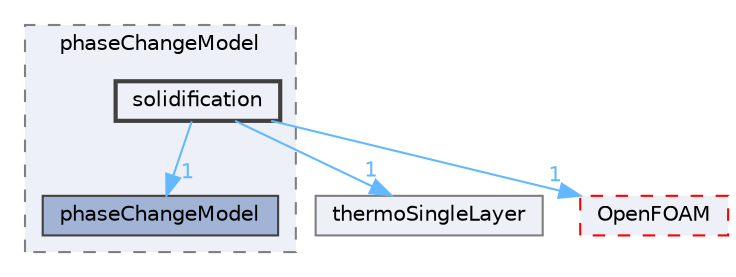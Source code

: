 digraph "src/regionModels/surfaceFilmModels/submodels/thermo/phaseChangeModel/solidification"
{
 // LATEX_PDF_SIZE
  bgcolor="transparent";
  edge [fontname=Helvetica,fontsize=10,labelfontname=Helvetica,labelfontsize=10];
  node [fontname=Helvetica,fontsize=10,shape=box,height=0.2,width=0.4];
  compound=true
  subgraph clusterdir_e0141a5d986b16ca177ac1706b95d43f {
    graph [ bgcolor="#edf0f7", pencolor="grey50", label="phaseChangeModel", fontname=Helvetica,fontsize=10 style="filled,dashed", URL="dir_e0141a5d986b16ca177ac1706b95d43f.html",tooltip=""]
  dir_57b9291e2df3bb2947aa8749b18de617 [label="phaseChangeModel", fillcolor="#a2b4d6", color="grey25", style="filled", URL="dir_57b9291e2df3bb2947aa8749b18de617.html",tooltip=""];
  dir_0c5455c95327d2e34e9e597bc0088e74 [label="solidification", fillcolor="#edf0f7", color="grey25", style="filled,bold", URL="dir_0c5455c95327d2e34e9e597bc0088e74.html",tooltip=""];
  }
  dir_ace9ddf4436ac19d16c24b262d3e197b [label="thermoSingleLayer", fillcolor="#edf0f7", color="grey50", style="filled", URL="dir_ace9ddf4436ac19d16c24b262d3e197b.html",tooltip=""];
  dir_c5473ff19b20e6ec4dfe5c310b3778a8 [label="OpenFOAM", fillcolor="#edf0f7", color="red", style="filled,dashed", URL="dir_c5473ff19b20e6ec4dfe5c310b3778a8.html",tooltip=""];
  dir_0c5455c95327d2e34e9e597bc0088e74->dir_57b9291e2df3bb2947aa8749b18de617 [headlabel="1", labeldistance=1.5 headhref="dir_003633_002878.html" href="dir_003633_002878.html" color="steelblue1" fontcolor="steelblue1"];
  dir_0c5455c95327d2e34e9e597bc0088e74->dir_ace9ddf4436ac19d16c24b262d3e197b [headlabel="1", labeldistance=1.5 headhref="dir_003633_004027.html" href="dir_003633_004027.html" color="steelblue1" fontcolor="steelblue1"];
  dir_0c5455c95327d2e34e9e597bc0088e74->dir_c5473ff19b20e6ec4dfe5c310b3778a8 [headlabel="1", labeldistance=1.5 headhref="dir_003633_002695.html" href="dir_003633_002695.html" color="steelblue1" fontcolor="steelblue1"];
}
